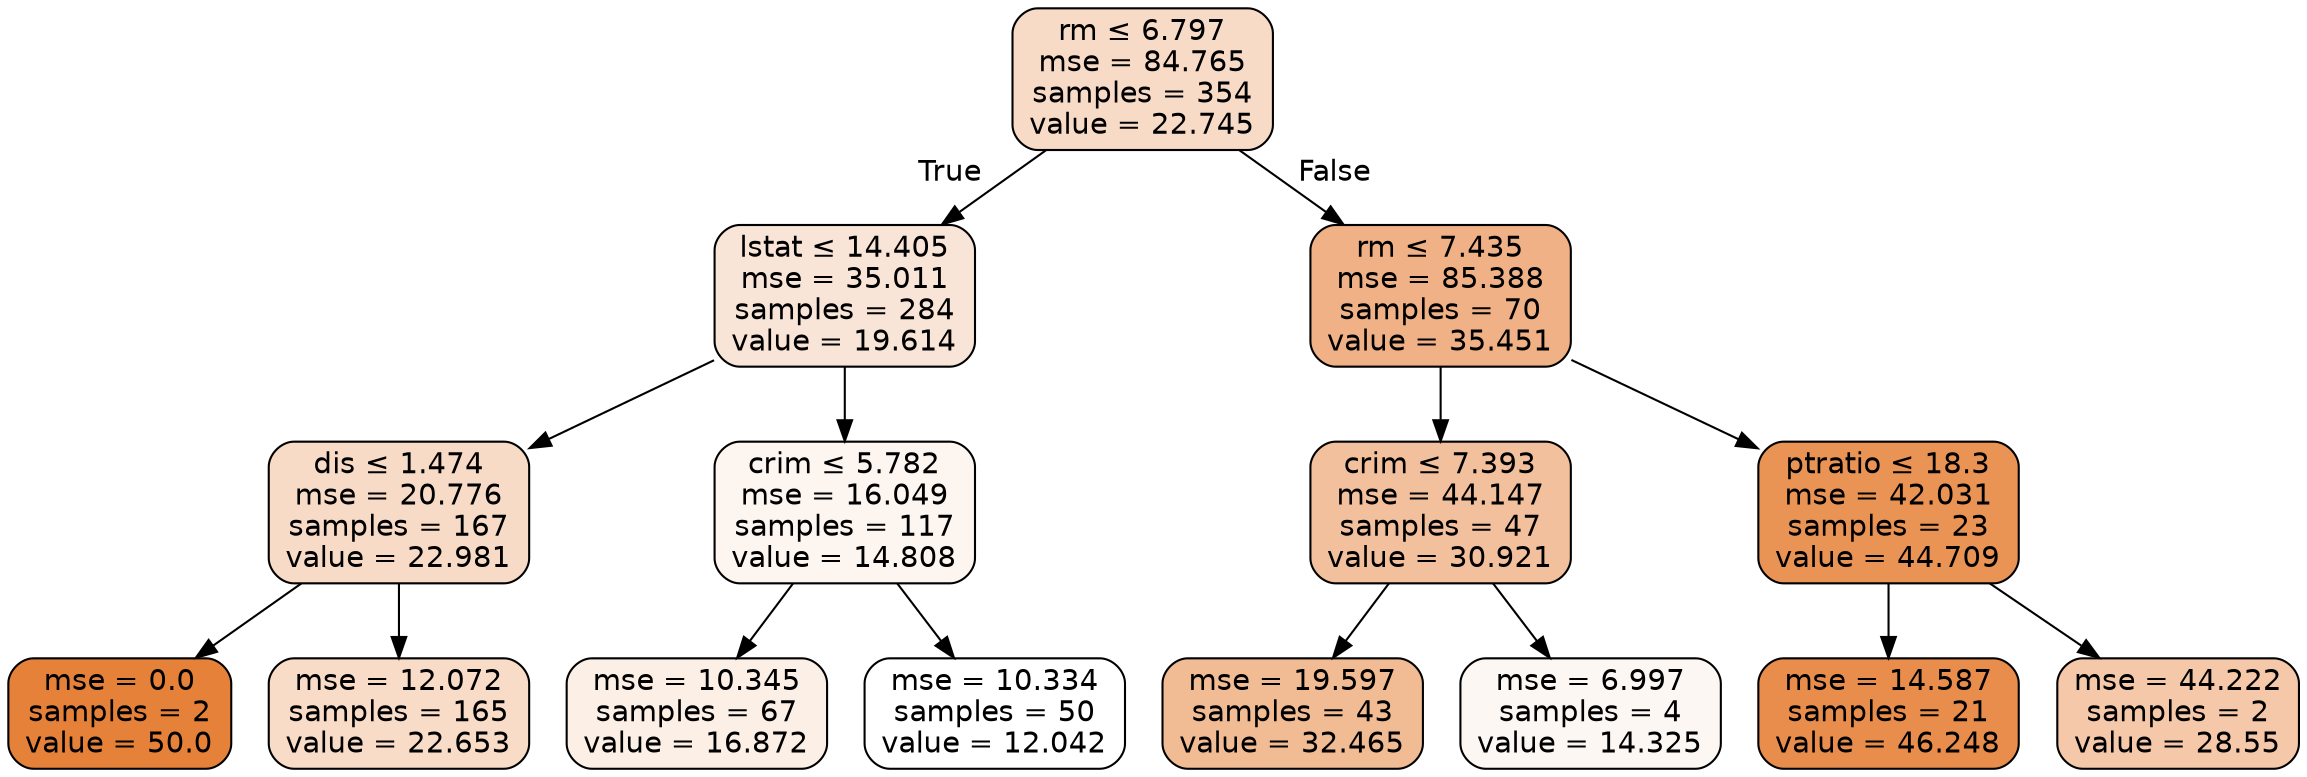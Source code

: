 digraph Tree {
node [shape=box, style="filled, rounded", color="black", fontname=helvetica] ;
edge [fontname=helvetica] ;
0 [label=<rm &le; 6.797<br/>mse = 84.765<br/>samples = 354<br/>value = 22.745>, fillcolor="#e5813948"] ;
1 [label=<lstat &le; 14.405<br/>mse = 35.011<br/>samples = 284<br/>value = 19.614>, fillcolor="#e5813933"] ;
0 -> 1 [labeldistance=2.5, labelangle=45, headlabel="True"] ;
2 [label=<dis &le; 1.474<br/>mse = 20.776<br/>samples = 167<br/>value = 22.981>, fillcolor="#e5813949"] ;
1 -> 2 ;
3 [label=<mse = 0.0<br/>samples = 2<br/>value = 50.0>, fillcolor="#e58139ff"] ;
2 -> 3 ;
4 [label=<mse = 12.072<br/>samples = 165<br/>value = 22.653>, fillcolor="#e5813947"] ;
2 -> 4 ;
5 [label=<crim &le; 5.782<br/>mse = 16.049<br/>samples = 117<br/>value = 14.808>, fillcolor="#e5813913"] ;
1 -> 5 ;
6 [label=<mse = 10.345<br/>samples = 67<br/>value = 16.872>, fillcolor="#e5813920"] ;
5 -> 6 ;
7 [label=<mse = 10.334<br/>samples = 50<br/>value = 12.042>, fillcolor="#e5813900"] ;
5 -> 7 ;
8 [label=<rm &le; 7.435<br/>mse = 85.388<br/>samples = 70<br/>value = 35.451>, fillcolor="#e581399d"] ;
0 -> 8 [labeldistance=2.5, labelangle=-45, headlabel="False"] ;
9 [label=<crim &le; 7.393<br/>mse = 44.147<br/>samples = 47<br/>value = 30.921>, fillcolor="#e581397f"] ;
8 -> 9 ;
10 [label=<mse = 19.597<br/>samples = 43<br/>value = 32.465>, fillcolor="#e5813989"] ;
9 -> 10 ;
11 [label=<mse = 6.997<br/>samples = 4<br/>value = 14.325>, fillcolor="#e581390f"] ;
9 -> 11 ;
12 [label=<ptratio &le; 18.3<br/>mse = 42.031<br/>samples = 23<br/>value = 44.709>, fillcolor="#e58139db"] ;
8 -> 12 ;
13 [label=<mse = 14.587<br/>samples = 21<br/>value = 46.248>, fillcolor="#e58139e6"] ;
12 -> 13 ;
14 [label=<mse = 44.222<br/>samples = 2<br/>value = 28.55>, fillcolor="#e581396f"] ;
12 -> 14 ;
}
